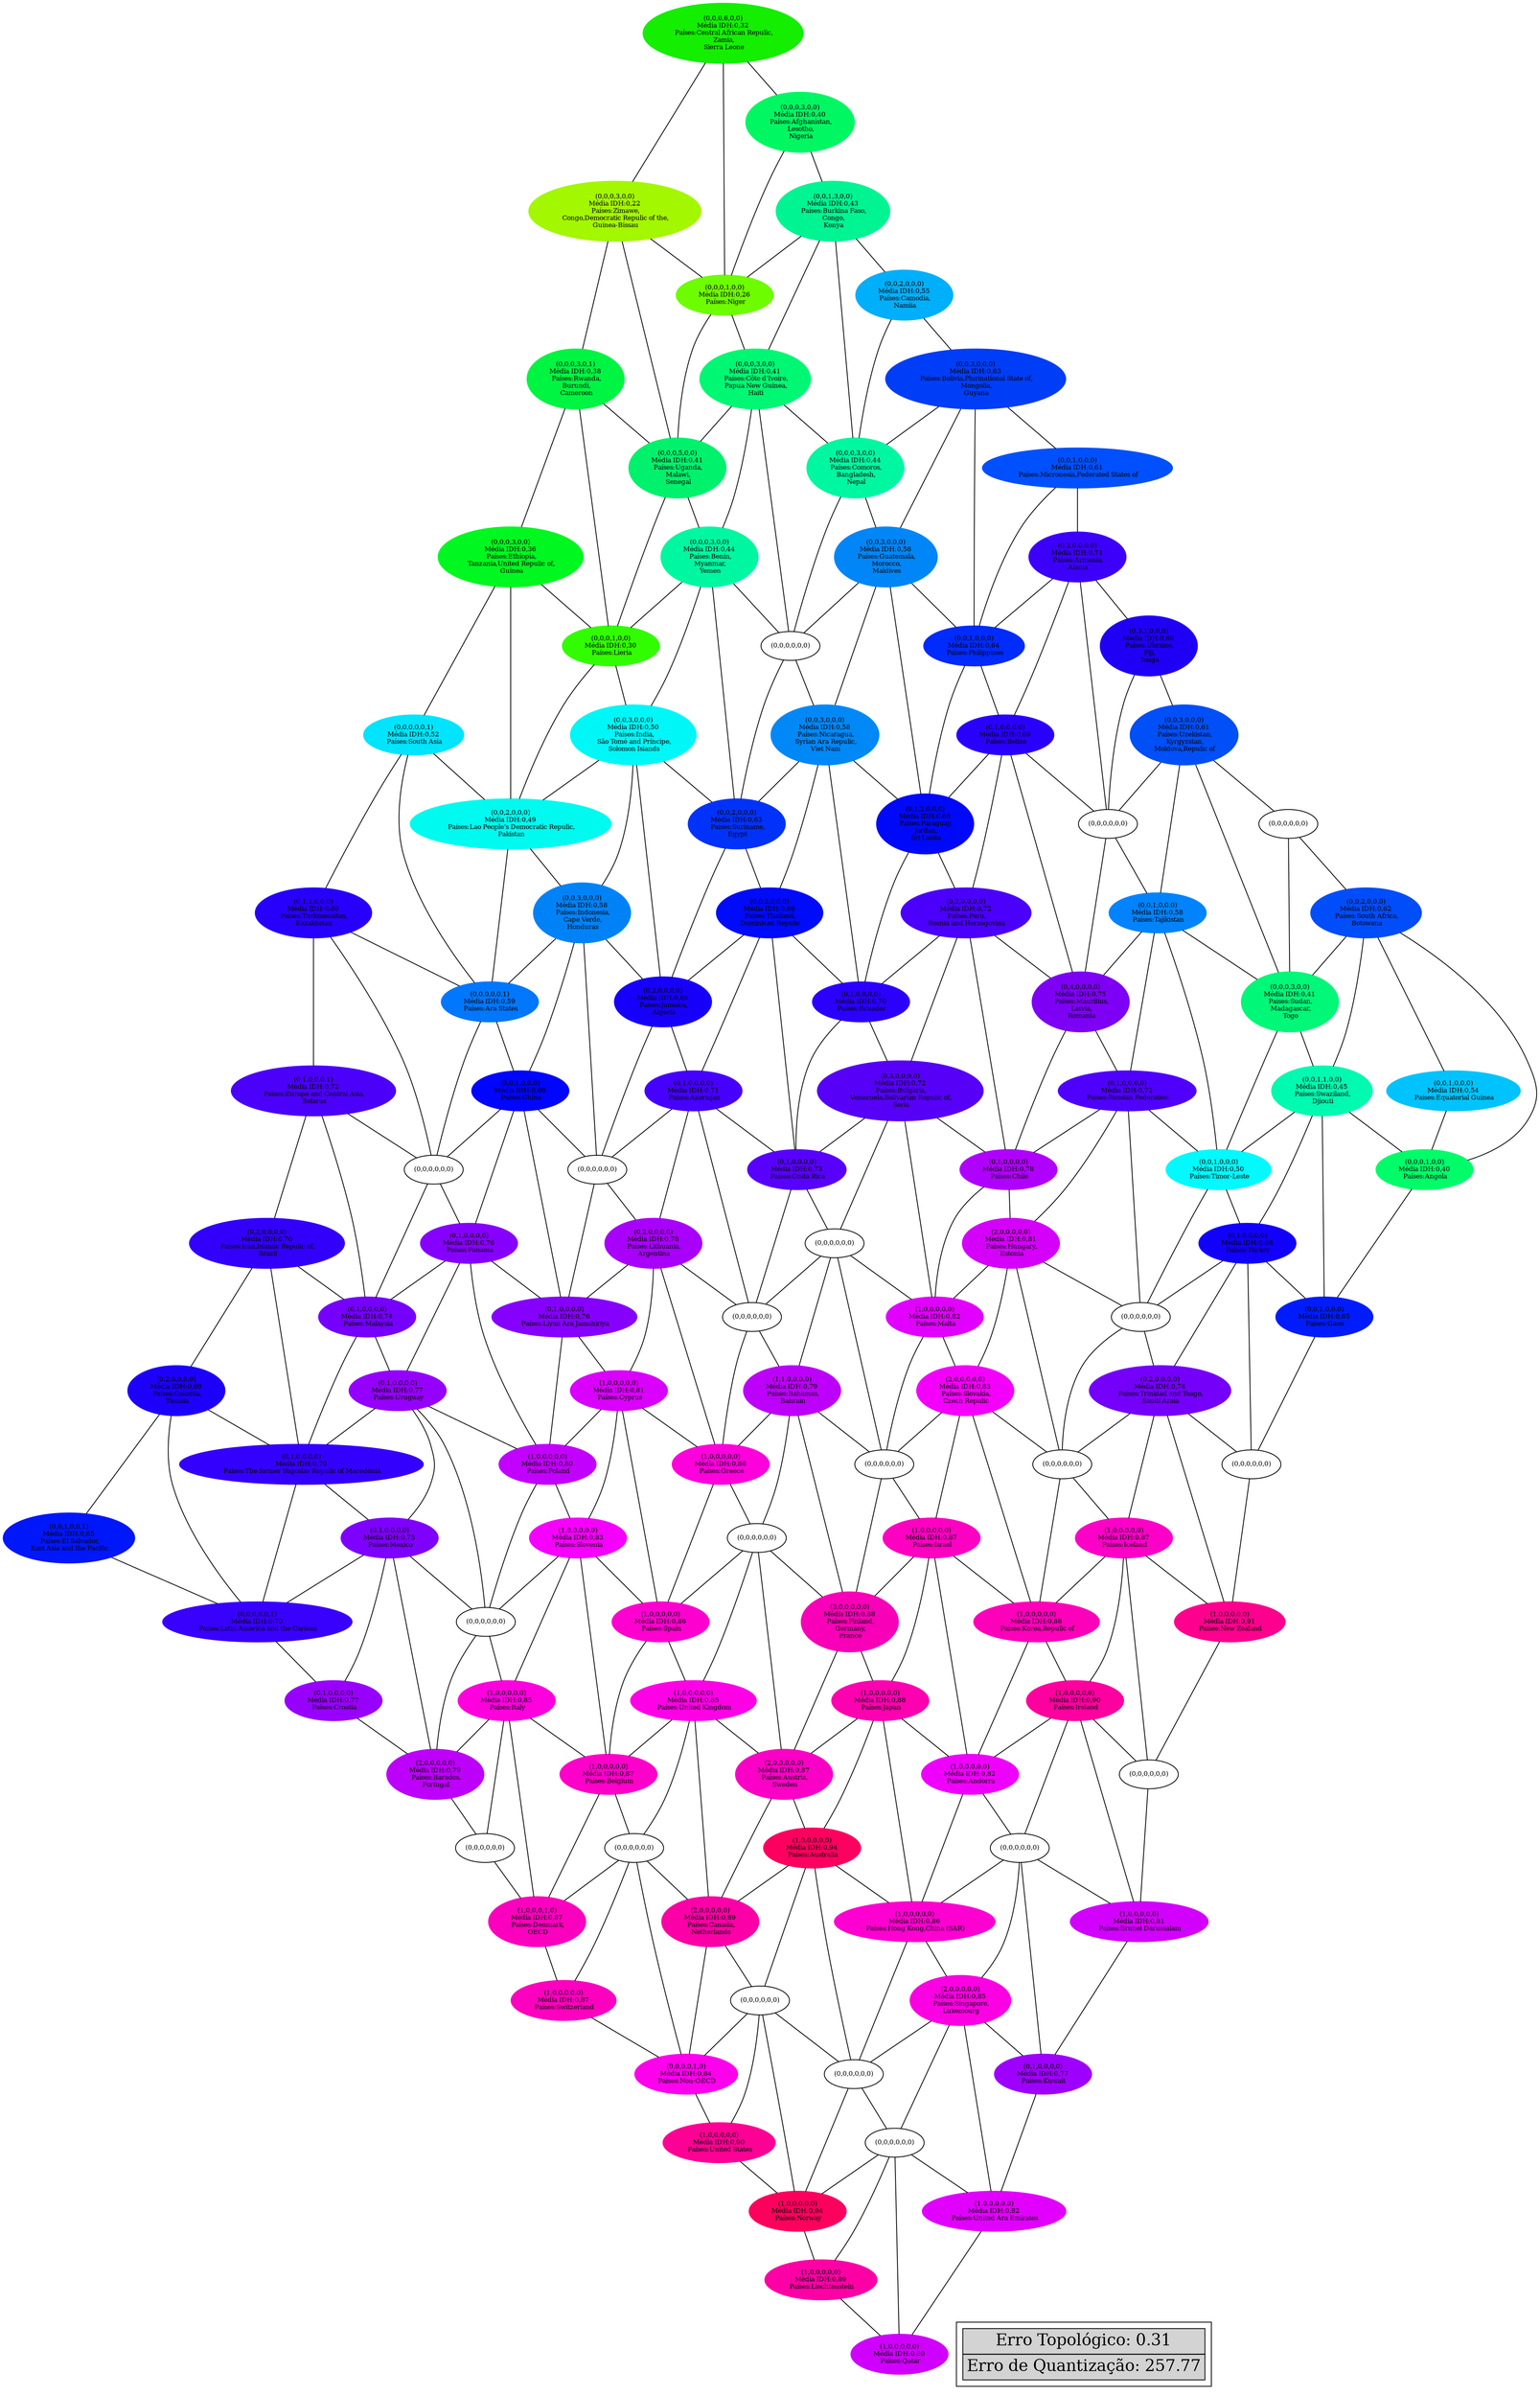 //ErroQ:257,777063 MedidaF:0,528716 ErroT:0,316384
 /* -- Parâmetros --
Viz:6
r:10
s:12
quantIteracoes:1000
seed:1456315574692
Arquivo de cores:idh2010.cores */
graph {
node [style=filled, fontcolor=black,fontsize=20];
rankdir="BT";

"0,0"[fontsize=8,label="(1,0,0,0,0,0)\n Média IDH:0,80 \n Países:Qatar",color="0.803 1 0.989 "];
"0,1"[fontsize=8,label="(1,0,0,0,0,0)\n Média IDH:0,89 \n Países:Liechtenstein",color="0.891 1 0.989 "];
"0,2"[fontsize=8,label="(1,0,0,0,0,0)\n Média IDH:0,94 \n Países:Norway",color="0.938 1 0.989 "];
"0,3"[fontsize=8,label="(1,0,0,0,0,0)\n Média IDH:0,90 \n Países:United States",color="0.902 1 0.989 "];
"0,4"[fontsize=8,label="(0,0,0,0,1,0)\n Média IDH:0,84 \n Países:Non-OECD",color="0.844 1 0.989 "];
"0,5"[fontsize=8,label="(1,0,0,0,0,0)\n Média IDH:0,87 \n Países:Switzerland",color="0.874 1 0.989 "];
"0,6"[fontsize=8,label="(1,0,0,0,1,0)\n Média IDH:0,87 \n Países:Denmark,\n OECD",color="0.873 1 0.978 "];
"0,7"[fontsize=8,label="(0,0,0,0,0,0)",fillcolor="0 0 100 "];
"0,8"[fontsize=8,label="(2,0,0,0,0,0)\n Média IDH:0,79 \n Países:Barados,\n Portugal",color="0.792 1 0.978 "];
"0,9"[fontsize=8,label="(0,1,0,0,0,0)\n Média IDH:0,77 \n Países:Croatia",color="0.767 1 0.989 "];
"0,10"[fontsize=8,label="(0,0,0,0,0,1)\n Média IDH:0,70 \n Países:Latin America and the Cariean",color="0.704 1 0.989 "];
"0,11"[fontsize=8,label="(0,0,1,0,0,1)\n Média IDH:0,65 \n Países:El Salvador,\n East Asia and the Pacific",color="0.651 1 0.978 "];
"1,0"[fontsize=8,label="(1,0,0,0,0,0)\n Média IDH:0,82 \n Países:United Ara Emirates",color="0.815 1 0.989 "];
"1,1"[fontsize=8,label="(0,0,0,0,0,0)",fillcolor="0 0 100 "];
"1,2"[fontsize=8,label="(0,0,0,0,0,0)",fillcolor="0 0 100 "];
"1,3"[fontsize=8,label="(0,0,0,0,0,0)",fillcolor="0 0 100 "];
"1,4"[fontsize=8,label="(2,0,0,0,0,0)\n Média IDH:0,89 \n Países:Canada,\n Netherlands",color="0.889 1 0.978 "];
"1,5"[fontsize=8,label="(0,0,0,0,0,0)",fillcolor="0 0 100 "];
"1,6"[fontsize=8,label="(1,0,0,0,0,0)\n Média IDH:0,87 \n Países:Belgium",color="0.867 1 0.989 "];
"1,7"[fontsize=8,label="(1,0,0,0,0,0)\n Média IDH:0,85 \n Países:Italy",color="0.854 1 0.989 "];
"1,8"[fontsize=8,label="(0,0,0,0,0,0)",fillcolor="0 0 100 "];
"1,9"[fontsize=8,label="(0,1,0,0,0,0)\n Média IDH:0,75 \n Países:Mexico",color="0.75 1 0.989 "];
"1,10"[fontsize=8,label="(0,1,0,0,0,0)\n Média IDH:0,70 \n Países:The former Yugoslav Repulic of Macedonia",color="0.701 1 0.989 "];
"1,11"[fontsize=8,label="(0,2,0,0,0,0)\n Média IDH:0,69 \n Países:Colomia,\n Tunisia",color="0.686 1 0.978 "];
"2,0"[fontsize=8,label="(0,1,0,0,0,0)\n Média IDH:0,77 \n Países:Kuwait",color="0.771 1 0.989 "];
"2,1"[fontsize=8,label="(2,0,0,0,0,0)\n Média IDH:0,85 \n Países:Singapore,\n Luxemourg",color="0.849 1 0.978 "];
"2,2"[fontsize=8,label="(1,0,0,0,0,0)\n Média IDH:0,86 \n Países:Hong Kong,China (SAR)",color="0.862 1 0.989 "];
"2,3"[fontsize=8,label="(1,0,0,0,0,0)\n Média IDH:0,94 \n Países:Australia",color="0.937 1 0.989 "];
"2,4"[fontsize=8,label="(2,0,0,0,0,0)\n Média IDH:0,87 \n Países:Austria,\n Sweden",color="0.868 1 0.978 "];
"2,5"[fontsize=8,label="(1,0,0,0,0,0)\n Média IDH:0,85 \n Países:United Kingdom",color="0.849 1 0.989 "];
"2,6"[fontsize=8,label="(1,0,0,0,0,0)\n Média IDH:0,86 \n Países:Spain",color="0.863 1 0.989 "];
"2,7"[fontsize=8,label="(1,0,0,0,0,0)\n Média IDH:0,83 \n Países:Slovenia",color="0.828 1 0.989 "];
"2,8"[fontsize=8,label="(1,0,0,0,0,0)\n Média IDH:0,80 \n Países:Poland",color="0.795 1 0.989 "];
"2,9"[fontsize=8,label="(0,1,0,0,0,0)\n Média IDH:0,77 \n Países:Uruguay",color="0.765 1 0.989 "];
"2,10"[fontsize=8,label="(0,1,0,0,0,0)\n Média IDH:0,74 \n Países:Malaysia",color="0.744 1 0.989 "];
"2,11"[fontsize=8,label="(0,2,0,0,0,0)\n Média IDH:0,70 \n Países:Iran,Islamic Repulic of,\n Brazil",color="0.7 1 0.978 "];
"3,0"[fontsize=8,label="(1,0,0,0,0,0)\n Média IDH:0,81 \n Países:Brunei Darussalam",color="0.805 1 0.989 "];
"3,1"[fontsize=8,label="(0,0,0,0,0,0)",fillcolor="0 0 100 "];
"3,2"[fontsize=8,label="(1,0,0,0,0,0)\n Média IDH:0,82 \n Países:Andorra",color="0.824 1 0.989 "];
"3,3"[fontsize=8,label="(1,0,0,0,0,0)\n Média IDH:0,88 \n Países:Japan",color="0.884 1 0.989 "];
"3,4"[fontsize=8,label="(3,0,0,0,0,0)\n Média IDH:0,88 \n Países:Finland,\n Germany,\n France",color="0.876 1 0.966 "];
"3,5"[fontsize=8,label="(0,0,0,0,0,0)",fillcolor="0 0 100 "];
"3,6"[fontsize=8,label="(1,0,0,0,0,0)\n Média IDH:0,86 \n Países:Greece",color="0.855 1 0.989 "];
"3,7"[fontsize=8,label="(1,0,0,0,0,0)\n Média IDH:0,81 \n Países:Cyprus",color="0.81 1 0.989 "];
"3,8"[fontsize=8,label="(0,1,0,0,0,0)\n Média IDH:0,76 \n Países:Liyan Ara Jamahiriya",color="0.755 1 0.989 "];
"3,9"[fontsize=8,label="(0,1,0,0,0,0)\n Média IDH:0,76 \n Países:Panama",color="0.755 1 0.989 "];
"3,10"[fontsize=8,label="(0,0,0,0,0,0)",fillcolor="0 0 100 "];
"3,11"[fontsize=8,label="(0,1,0,0,0,1)\n Média IDH:0,72 \n Países:Europe and Central Asia,\n Belarus",color="0.717 1 0.978 "];
"4,0"[fontsize=8,label="(0,0,0,0,0,0)",fillcolor="0 0 100 "];
"4,1"[fontsize=8,label="(1,0,0,0,0,0)\n Média IDH:0,90 \n Países:Ireland",color="0.895 1 0.989 "];
"4,2"[fontsize=8,label="(1,0,0,0,0,0)\n Média IDH:0,88 \n Países:Korea,Repulic of",color="0.877 1 0.989 "];
"4,3"[fontsize=8,label="(1,0,0,0,0,0)\n Média IDH:0,87 \n Países:Israel",color="0.872 1 0.989 "];
"4,4"[fontsize=8,label="(0,0,0,0,0,0)",fillcolor="0 0 100 "];
"4,5"[fontsize=8,label="(1,1,0,0,0,0)\n Média IDH:0,79 \n Países:Bahamas,\n Bahrain",color="0.792 1 0.978 "];
"4,6"[fontsize=8,label="(0,0,0,0,0,0)",fillcolor="0 0 100 "];
"4,7"[fontsize=8,label="(0,2,0,0,0,0)\n Média IDH:0,78 \n Países:Lithuania,\n Argentina",color="0.779 1 0.978 "];
"4,8"[fontsize=8,label="(0,0,0,0,0,0)",fillcolor="0 0 100 "];
"4,9"[fontsize=8,label="(0,0,1,0,0,0)\n Média IDH:0,66 \n Países:China",color="0.663 1 0.989 "];
"4,10"[fontsize=8,label="(0,0,0,0,0,1)\n Média IDH:0,59 \n Países:Ara States",color="0.588 1 0.989 "];
"4,11"[fontsize=8,label="(0,1,1,0,0,0)\n Média IDH:0,69 \n Países:Turkmenistan,\n Kazakhstan",color="0.692 1 0.978 "];
"5,0"[fontsize=8,label="(1,0,0,0,0,0)\n Média IDH:0,91 \n Países:New Zealand",color="0.907 1 0.989 "];
"5,1"[fontsize=8,label="(1,0,0,0,0,0)\n Média IDH:0,87 \n Países:Iceland",color="0.869 1 0.989 "];
"5,2"[fontsize=8,label="(0,0,0,0,0,0)",fillcolor="0 0 100 "];
"5,3"[fontsize=8,label="(2,0,0,0,0,0)\n Média IDH:0,83 \n Países:Slovakia,\n Czech Repulic",color="0.829 1 0.978 "];
"5,4"[fontsize=8,label="(1,0,0,0,0,0)\n Média IDH:0,82 \n Países:Malta",color="0.815 1 0.989 "];
"5,5"[fontsize=8,label="(0,0,0,0,0,0)",fillcolor="0 0 100 "];
"5,6"[fontsize=8,label="(0,1,0,0,0,0)\n Média IDH:0,73 \n Países:Costa Rica",color="0.725 1 0.989 "];
"5,7"[fontsize=8,label="(0,1,0,0,0,0)\n Média IDH:0,71 \n Países:Azeraijan",color="0.713 1 0.989 "];
"5,8"[fontsize=8,label="(0,2,0,0,0,0)\n Média IDH:0,68 \n Países:Jamaica,\n Algeria",color="0.682 1 0.978 "];
"5,9"[fontsize=8,label="(0,0,3,0,0,0)\n Média IDH:0,58 \n Países:Indonesia,\n Cape Verde,\n Honduras",color="0.579 1 0.966 "];
"5,10"[fontsize=8,label="(0,0,2,0,0,0)\n Média IDH:0,49 \n Países:Lao People’s Democratic Repulic,\n Pakistan",color="0.493 1 0.978 "];
"5,11"[fontsize=8,label="(0,0,0,0,0,1)\n Média IDH:0,52 \n Países:South Asia",color="0.516 1 0.989 "];
"6,0"[fontsize=8,label="(0,0,0,0,0,0)",fillcolor="0 0 100 "];
"6,1"[fontsize=8,label="(0,2,0,0,0,0)\n Média IDH:0,74 \n Países:Trinidad and Toago,\n Saudi Araia",color="0.744 1 0.978 "];
"6,2"[fontsize=8,label="(0,0,0,0,0,0)",fillcolor="0 0 100 "];
"6,3"[fontsize=8,label="(2,0,0,0,0,0)\n Média IDH:0,81 \n Países:Hungary,\n Estonia",color="0.808 1 0.978 "];
"6,4"[fontsize=8,label="(0,1,0,0,0,0)\n Média IDH:0,78 \n Países:Chile",color="0.783 1 0.989 "];
"6,5"[fontsize=8,label="(0,3,0,0,0,0)\n Média IDH:0,72 \n Países:Bulgaria,\n Venezuela,Bolivarian Repulic of,\n Seria",color="0.725 1 0.966 "];
"6,6"[fontsize=8,label="(0,1,0,0,0,0)\n Média IDH:0,70 \n Países:Ecuador",color="0.695 1 0.989 "];
"6,7"[fontsize=8,label="(0,0,2,0,0,0)\n Média IDH:0,66 \n Países:Thailand,\n Dominican Repulic",color="0.659 1 0.978 "];
"6,8"[fontsize=8,label="(0,0,2,0,0,0)\n Média IDH:0,63 \n Países:Suriname,\n Egypt",color="0.633 1 0.978 "];
"6,9"[fontsize=8,label="(0,0,3,0,0,0)\n Média IDH:0,50 \n Países:India,\n São Tomé and Príncipe,\n Solomon Islands",color="0.5 1 0.966 "];
"6,10"[fontsize=8,label="(0,0,0,1,0,0)\n Média IDH:0,30 \n Países:Lieria",color="0.3 1 0.989 "];
"6,11"[fontsize=8,label="(0,0,0,3,0,0)\n Média IDH:0,36 \n Países:Ethiopia,\n Tanzania,United Repulic of,\n Guinea",color="0.355 1 0.966 "];
"7,0"[fontsize=8,label="(0,0,1,0,0,0)\n Média IDH:0,65 \n Países:Gaon",color="0.648 1 0.989 "];
"7,1"[fontsize=8,label="(0,1,0,0,0,0)\n Média IDH:0,68 \n Países:Turkey",color="0.679 1 0.989 "];
"7,2"[fontsize=8,label="(0,0,1,0,0,0)\n Média IDH:0,50 \n Países:Timor-Leste",color="0.502 1 0.989 "];
"7,3"[fontsize=8,label="(0,1,0,0,0,0)\n Média IDH:0,72 \n Países:Russian Federation",color="0.719 1 0.989 "];
"7,4"[fontsize=8,label="(0,4,0,0,0,0)\n Média IDH:0,75 \n Países:Mauritius,\n Latvia,\n Romania",color="0.752 1 0.955 "];
"7,5"[fontsize=8,label="(0,2,0,0,0,0)\n Média IDH:0,72 \n Países:Peru,\n Bosnia and Herzegovina",color="0.716 1 0.978 "];
"7,6"[fontsize=8,label="(0,1,2,0,0,0)\n Média IDH:0,66 \n Países:Paraguay,\n Jordan,\n Sri Lanka",color="0.66 1 0.966 "];
"7,7"[fontsize=8,label="(0,0,3,0,0,0)\n Média IDH:0,58 \n Países:Nicaragua,\n Syrian Ara Repulic,\n Viet Nam",color="0.575 1 0.966 "];
"7,8"[fontsize=8,label="(0,0,0,0,0,0)",fillcolor="0 0 100 "];
"7,9"[fontsize=8,label="(0,0,0,3,0,0)\n Média IDH:0,44 \n Países:Benin,\n Myanmar,\n Yemen",color="0.442 1 0.966 "];
"7,10"[fontsize=8,label="(0,0,0,5,0,0)\n Média IDH:0,41 \n Países:Uganda,\n Malawi,\n Senegal",color="0.408 1 0.944 "];
"7,11"[fontsize=8,label="(0,0,0,3,0,1)\n Média IDH:0,38 \n Países:Rwanda,\n Burundi,\n Cameroon",color="0.379 1 0.955 "];
"8,0"[fontsize=8,label="(0,0,0,1,0,0)\n Média IDH:0,40 \n Países:Angola",color="0.403 1 0.989 "];
"8,1"[fontsize=8,label="(0,0,1,1,0,0)\n Média IDH:0,45 \n Países:Swaziland,\n Djiouti",color="0.45 1 0.978 "];
"8,2"[fontsize=8,label="(0,0,0,3,0,0)\n Média IDH:0,41 \n Países:Sudan,\n Madagascar,\n Togo",color="0.414 1 0.966 "];
"8,3"[fontsize=8,label="(0,0,1,0,0,0)\n Média IDH:0,58 \n Países:Tajikistan",color="0.58 1 0.989 "];
"8,4"[fontsize=8,label="(0,0,0,0,0,0)",fillcolor="0 0 100 "];
"8,5"[fontsize=8,label="(0,1,0,0,0,0)\n Média IDH:0,69 \n Países:Belize",color="0.694 1 0.989 "];
"8,6"[fontsize=8,label="(0,0,1,0,0,0)\n Média IDH:0,64 \n Países:Philippines",color="0.638 1 0.989 "];
"8,7"[fontsize=8,label="(0,0,3,0,0,0)\n Média IDH:0,58 \n Países:Guatemala,\n Morocco,\n Maldives",color="0.576 1 0.966 "];
"8,8"[fontsize=8,label="(0,0,0,3,0,0)\n Média IDH:0,44 \n Países:Comoros,\n Bangladesh,\n Nepal",color="0.442 1 0.966 "];
"8,9"[fontsize=8,label="(0,0,0,3,0,0)\n Média IDH:0,41 \n Países:Côte d’Ivoire,\n Papua New Guinea,\n Haiti",color="0.411 1 0.966 "];
"8,10"[fontsize=8,label="(0,0,0,1,0,0)\n Média IDH:0,26 \n Países:Niger",color="0.261 1 0.989 "];
"8,11"[fontsize=8,label="(0,0,0,3,0,0)\n Média IDH:0,22 \n Países:Zimawe,\n Congo,Democratic Repulic of the,\n Guinea-Bissau",color="0.223 1 0.966 "];
"9,0"[fontsize=8,label="(0,0,1,0,0,0)\n Média IDH:0,54 \n Países:Equatorial Guinea",color="0.538 1 0.989 "];
"9,1"[fontsize=8,label="(0,0,2,0,0,0)\n Média IDH:0,62 \n Países:South Africa,\n Botswana",color="0.615 1 0.978 "];
"9,2"[fontsize=8,label="(0,0,0,0,0,0)",fillcolor="0 0 100 "];
"9,3"[fontsize=8,label="(0,0,3,0,0,0)\n Média IDH:0,61 \n Países:Uzekistan,\n Kyrgyzstan,\n Moldova,Repulic of",color="0.613 1 0.966 "];
"9,4"[fontsize=8,label="(0,3,1,0,0,0)\n Média IDH:0,69 \n Países:Ukraine,\n Fiji,\n Tonga",color="0.689 1 0.955 "];
"9,5"[fontsize=8,label="(0,2,0,0,0,0)\n Média IDH:0,71 \n Países:Armenia,\n Alania",color="0.707 1 0.978 "];
"9,6"[fontsize=8,label="(0,0,1,0,0,0)\n Média IDH:0,61 \n Países:Micronesia,Federated States of",color="0.614 1 0.989 "];
"9,7"[fontsize=8,label="(0,0,3,0,0,0)\n Média IDH:0,63 \n Países:Bolivia,Plurinational State of,\n Mongolia,\n Guyana",color="0.625 1 0.966 "];
"9,8"[fontsize=8,label="(0,0,2,0,0,0)\n Média IDH:0,55 \n Países:Camodia,\n Namiia",color="0.55 1 0.978 "];
"9,9"[fontsize=8,label="(0,0,1,3,0,0)\n Média IDH:0,43 \n Países:Burkina Faso,\n Congo,\n Kenya",color="0.433 1 0.955 "];
"9,10"[fontsize=8,label="(0,0,0,3,0,0)\n Média IDH:0,40 \n Países:Afghanistan,\n Lesotho,\n Nigeria",color="0.4 1 0.966 "];
"9,11"[fontsize=8,label="(0,0,0,6,0,0)\n Média IDH:0,32 \n Países:Central African Repulic,\n Zamia,\n Sierra Leone",color="0.319 1 0.933 "];

"0,0"  -- {"1,0" ; "0,1" ; "1,1" };
"0,1"  -- {"1,1" ; "0,2" ; };
"0,2"  -- {"1,2" ; "0,3" ; "1,1" ; "1,3" ; };
"0,3"  -- {"1,3" ; "0,4" ; };
"0,4"  -- {"1,4" ; "0,5" ; "1,3" ; "1,5" ; };
"0,5"  -- {"1,5" ; "0,6" ; };
"0,6"  -- {"1,6" ; "0,7" ; "1,5" ; "1,7" ; };
"0,7"  -- {"1,7" ; "0,8" ; };
"0,8"  -- {"1,8" ; "0,9" ; "1,7" ; "1,9" ; };
"0,9"  -- {"1,9" ; "0,10" ; };
"0,10"  -- {"1,10" ; "0,11" ; "1,9" ; "1,11" ; };
"0,11"  -- {"1,11" ; };
"1,0"  -- {"2,0" ; "1,1" ; "2,1" ; };
"1,1"  -- {"2,1" ; "1,2" ; };
"1,2"  -- {"2,2" ; "1,3" ; "2,1" ; "2,3" ; };
"1,3"  -- {"2,3" ; "1,4" ; };
"1,4"  -- {"2,4" ; "1,5" ; "2,3" ; "2,5" ; };
"1,5"  -- {"2,5" ; "1,6" ; };
"1,6"  -- {"2,6" ; "1,7" ; "2,5" ; "2,7" ; };
"1,7"  -- {"2,7" ; "1,8" ; };
"1,8"  -- {"2,8" ; "1,9" ; "2,7" ; "2,9" ; };
"1,9"  -- {"2,9" ; "1,10" ; };
"1,10"  -- {"2,10" ; "1,11" ; "2,9" ; "2,11" ; };
"1,11"  -- {"2,11" ; };
"2,0"  -- {"3,0" ; "2,1" ; "3,1" ; };
"2,1"  -- {"3,1" ; "2,2" ; };
"2,2"  -- {"3,2" ; "2,3" ; "3,1" ; "3,3" ; };
"2,3"  -- {"3,3" ; "2,4" ; };
"2,4"  -- {"3,4" ; "2,5" ; "3,3" ; "3,5" ; };
"2,5"  -- {"3,5" ; "2,6" ; };
"2,6"  -- {"3,6" ; "2,7" ; "3,5" ; "3,7" ; };
"2,7"  -- {"3,7" ; "2,8" ; };
"2,8"  -- {"3,8" ; "2,9" ; "3,7" ; "3,9" ; };
"2,9"  -- {"3,9" ; "2,10" ; };
"2,10"  -- {"3,10" ; "2,11" ; "3,9" ; "3,11" ; };
"2,11"  -- {"3,11" ; };
"3,0"  -- {"4,0" ; "3,1" ; "4,1" ; };
"3,1"  -- {"4,1" ; "3,2" ; };
"3,2"  -- {"4,2" ; "3,3" ; "4,1" ; "4,3" ; };
"3,3"  -- {"4,3" ; "3,4" ; };
"3,4"  -- {"4,4" ; "3,5" ; "4,3" ; "4,5" ; };
"3,5"  -- {"4,5" ; "3,6" ; };
"3,6"  -- {"4,6" ; "3,7" ; "4,5" ; "4,7" ; };
"3,7"  -- {"4,7" ; "3,8" ; };
"3,8"  -- {"4,8" ; "3,9" ; "4,7" ; "4,9" ; };
"3,9"  -- {"4,9" ; "3,10" ; };
"3,10"  -- {"4,10" ; "3,11" ; "4,9" ; "4,11" ; };
"3,11"  -- {"4,11" ; };
"4,0"  -- {"5,0" ; "4,1" ; "5,1" ; };
"4,1"  -- {"5,1" ; "4,2" ; };
"4,2"  -- {"5,2" ; "4,3" ; "5,1" ; "5,3" ; };
"4,3"  -- {"5,3" ; "4,4" ; };
"4,4"  -- {"5,4" ; "4,5" ; "5,3" ; "5,5" ; };
"4,5"  -- {"5,5" ; "4,6" ; };
"4,6"  -- {"5,6" ; "4,7" ; "5,5" ; "5,7" ; };
"4,7"  -- {"5,7" ; "4,8" ; };
"4,8"  -- {"5,8" ; "4,9" ; "5,7" ; "5,9" ; };
"4,9"  -- {"5,9" ; "4,10" ; };
"4,10"  -- {"5,10" ; "4,11" ; "5,9" ; "5,11" ; };
"4,11"  -- {"5,11" ; };
"5,0"  -- {"6,0" ; "5,1" ; "6,1" ; };
"5,1"  -- {"6,1" ; "5,2" ; };
"5,2"  -- {"6,2" ; "5,3" ; "6,1" ; "6,3" ; };
"5,3"  -- {"6,3" ; "5,4" ; };
"5,4"  -- {"6,4" ; "5,5" ; "6,3" ; "6,5" ; };
"5,5"  -- {"6,5" ; "5,6" ; };
"5,6"  -- {"6,6" ; "5,7" ; "6,5" ; "6,7" ; };
"5,7"  -- {"6,7" ; "5,8" ; };
"5,8"  -- {"6,8" ; "5,9" ; "6,7" ; "6,9" ; };
"5,9"  -- {"6,9" ; "5,10" ; };
"5,10"  -- {"6,10" ; "5,11" ; "6,9" ; "6,11" ; };
"5,11"  -- {"6,11" ; };
"6,0"  -- {"7,0" ; "6,1" ; "7,1" ; };
"6,1"  -- {"7,1" ; "6,2" ; };
"6,2"  -- {"7,2" ; "6,3" ; "7,1" ; "7,3" ; };
"6,3"  -- {"7,3" ; "6,4" ; };
"6,4"  -- {"7,4" ; "6,5" ; "7,3" ; "7,5" ; };
"6,5"  -- {"7,5" ; "6,6" ; };
"6,6"  -- {"7,6" ; "6,7" ; "7,5" ; "7,7" ; };
"6,7"  -- {"7,7" ; "6,8" ; };
"6,8"  -- {"7,8" ; "6,9" ; "7,7" ; "7,9" ; };
"6,9"  -- {"7,9" ; "6,10" ; };
"6,10"  -- {"7,10" ; "6,11" ; "7,9" ; "7,11" ; };
"6,11"  -- {"7,11" ; };
"7,0"  -- {"8,0" ; "7,1" ; "8,1" ; };
"7,1"  -- {"8,1" ; "7,2" ; };
"7,2"  -- {"8,2" ; "7,3" ; "8,1" ; "8,3" ; };
"7,3"  -- {"8,3" ; "7,4" ; };
"7,4"  -- {"8,4" ; "7,5" ; "8,3" ; "8,5" ; };
"7,5"  -- {"8,5" ; "7,6" ; };
"7,6"  -- {"8,6" ; "7,7" ; "8,5" ; "8,7" ; };
"7,7"  -- {"8,7" ; "7,8" ; };
"7,8"  -- {"8,8" ; "7,9" ; "8,7" ; "8,9" ; };
"7,9"  -- {"8,9" ; "7,10" ; };
"7,10"  -- {"8,10" ; "7,11" ; "8,9" ; "8,11" ; };
"7,11"  -- {"8,11" ; };
"8,0"  -- {"9,0" ; "8,1" ; "9,1" ; };
"8,1"  -- {"9,1" ; "8,2" ; };
"8,2"  -- {"9,2" ; "8,3" ; "9,1" ; "9,3" ; };
"8,3"  -- {"9,3" ; "8,4" ; };
"8,4"  -- {"9,4" ; "8,5" ; "9,3" ; "9,5" ; };
"8,5"  -- {"9,5" ; "8,6" ; };
"8,6"  -- {"9,6" ; "8,7" ; "9,5" ; "9,7" ; };
"8,7"  -- {"9,7" ; "8,8" ; };
"8,8"  -- {"9,8" ; "8,9" ; "9,7" ; "9,9" ; };
"8,9"  -- {"9,9" ; "8,10" ; };
"8,10"  -- {"9,10" ; "8,11" ; "9,9" ; "9,11" ; };
"8,11"  -- {"9,11" ; };
"9,0"  -- {"9,1" ; };
"9,1"  -- {"9,2" ; };
"9,2"  -- {"9,3" ; };
"9,3"  -- {"9,4" ; };
"9,4"  -- {"9,5" ; };
"9,5"  -- {"9,6" ; };
"9,6"  -- {"9,7" ; };
"9,7"  -- {"9,8" ; };
"9,8"  -- {"9,9" ; };
"9,9"  -- {"9,10" ; };
"9,10"  -- {"9,11" ; };

//ErroQ:257,777063 MedidaF:0,528716 ErroT:0,316384
subgraph cluster_1 { 
	label="";
	{ rank = sink;
	 Legend [shape=none, margin=0, label=<	
	<TABLE ALIGN="LEFT" BORDER="0" CELLBORDER="1" CELLSPACING="0" CELLPADDING="4">
	<TR>	
	<TD>Erro Topológico: 0.31</TD>
	</TR>
	<TR>
	<TD>Erro de Quantização: 257.77</TD>
	</TR>
	</TABLE>
	>];
	}
}

}
